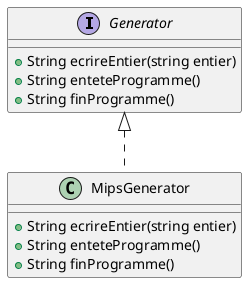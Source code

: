 @startuml

interface Generator {
    + String ecrireEntier(string entier)
    + String enteteProgramme()
    + String finProgramme()
}

class MipsGenerator implements Generator {
    + String ecrireEntier(string entier)
    + String enteteProgramme()
    + String finProgramme()
}
@enduml